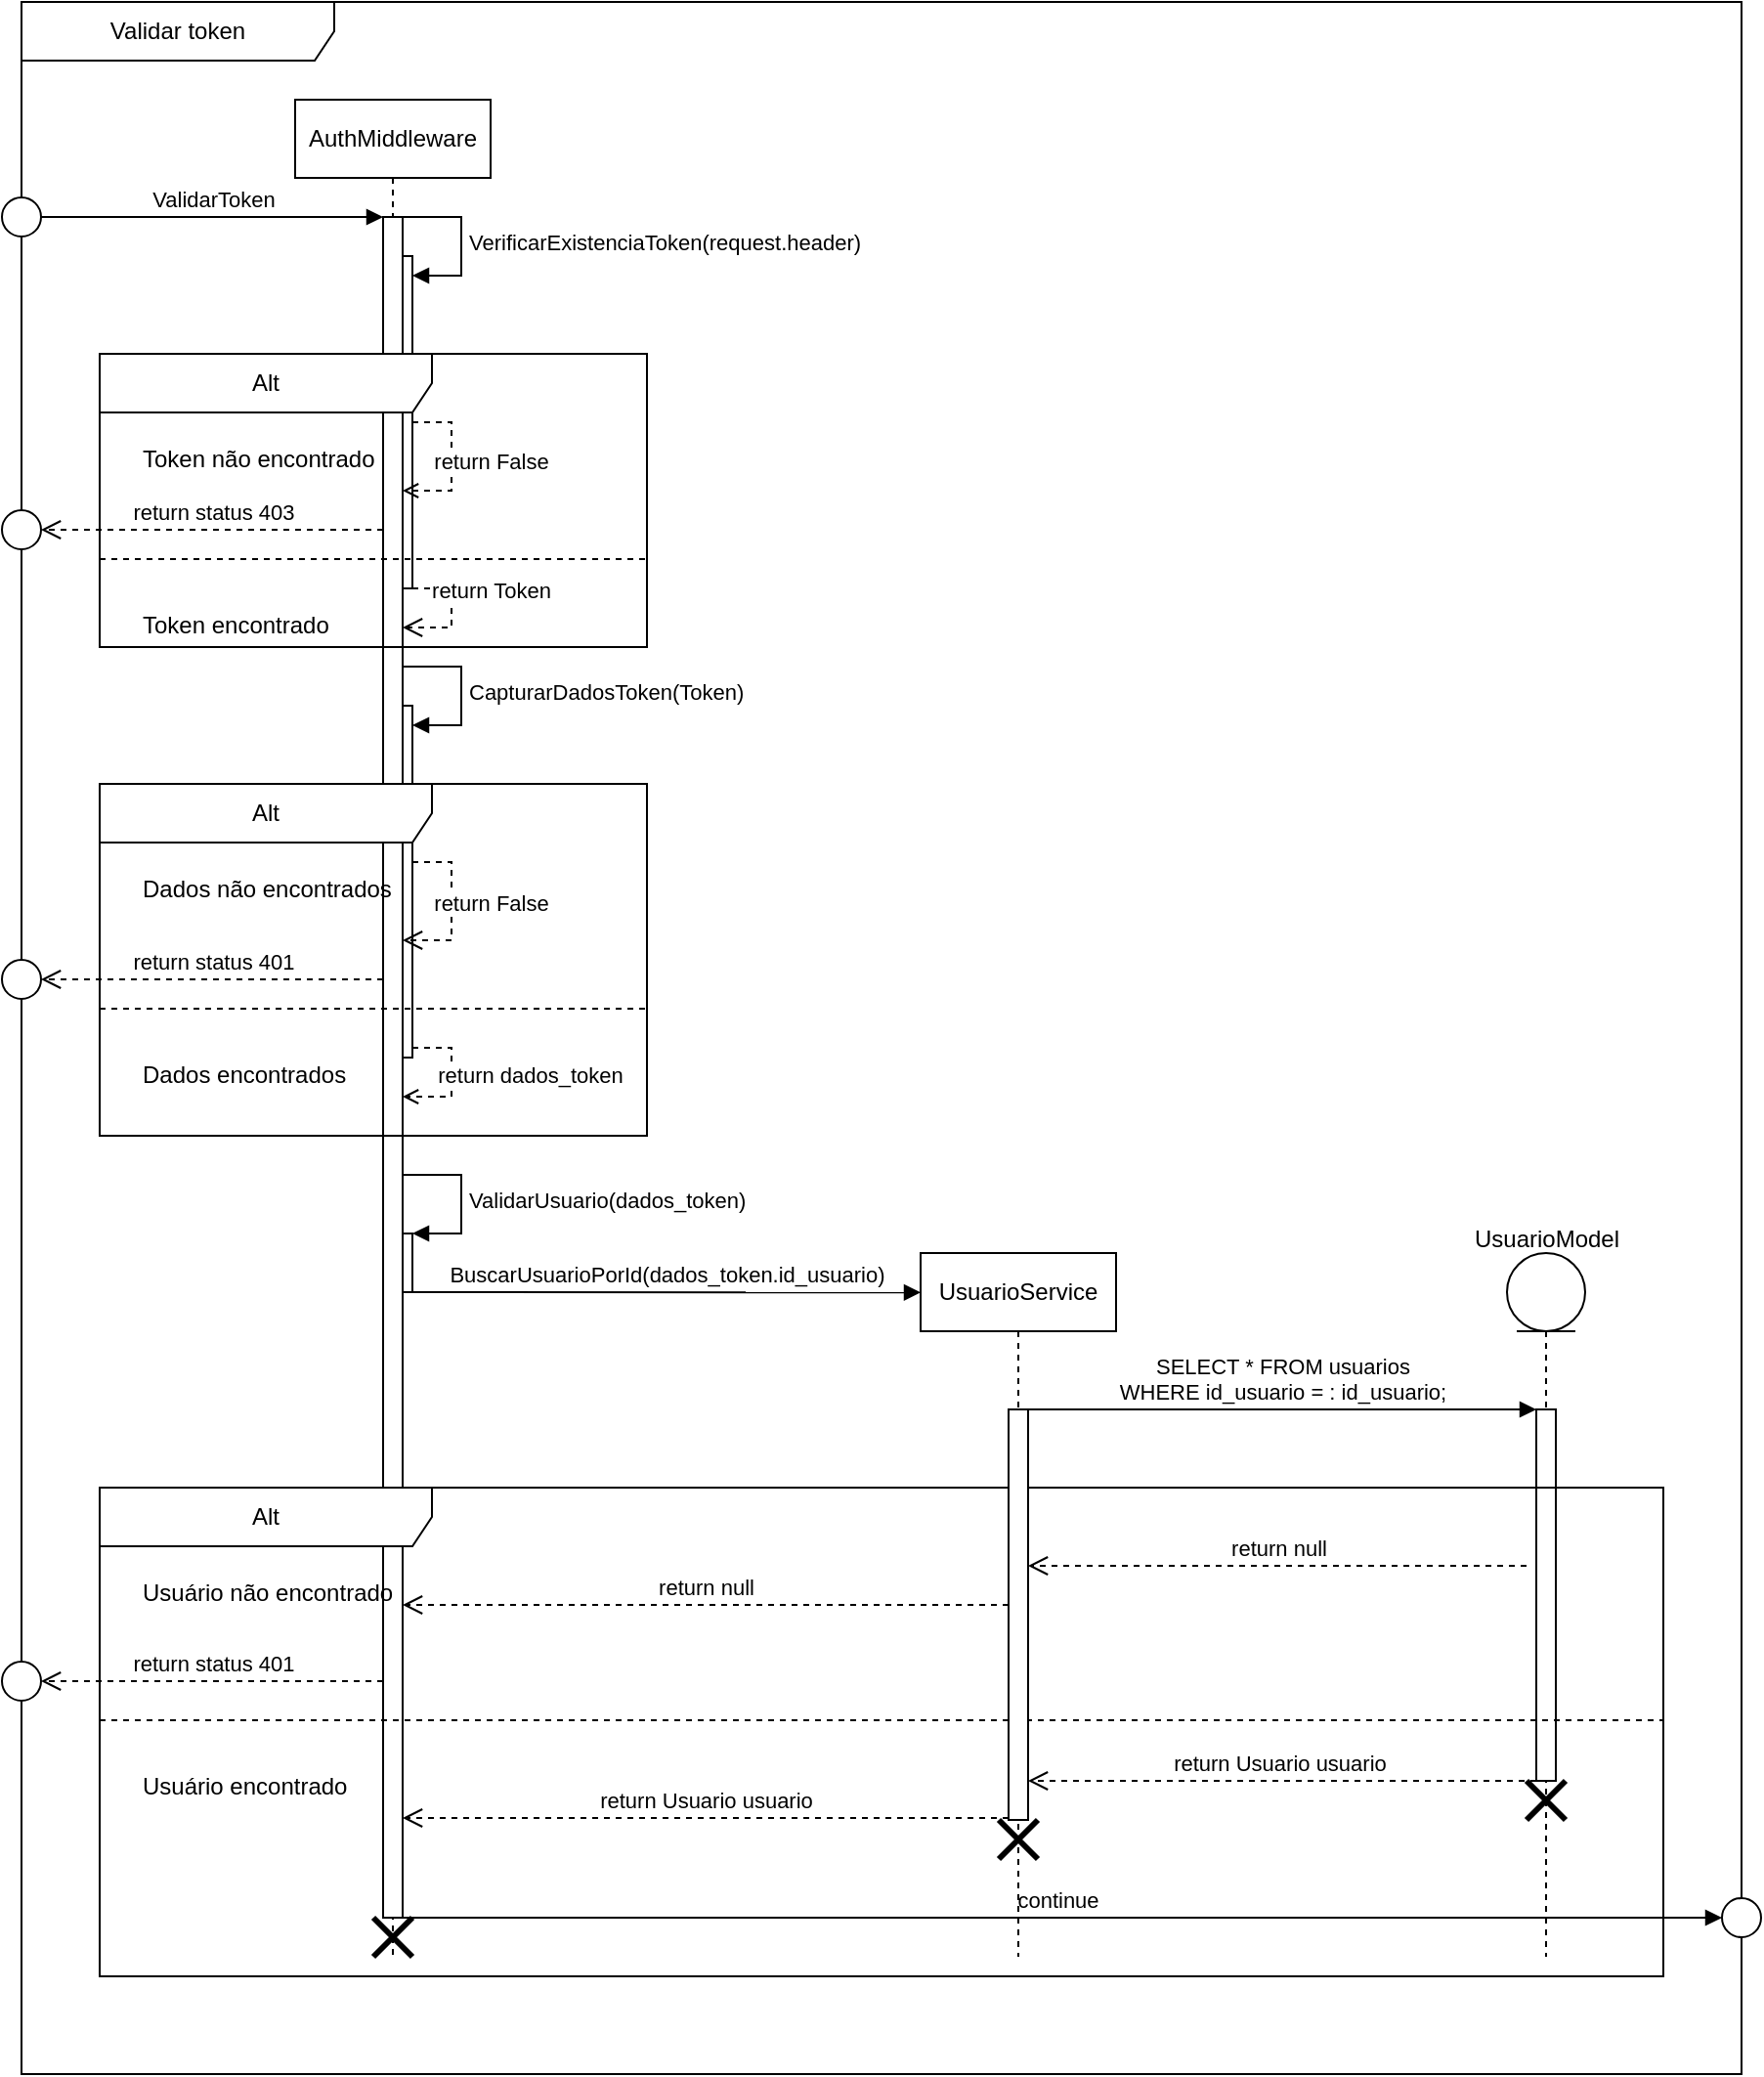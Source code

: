 <mxfile version="26.0.9">
  <diagram name="Page-1" id="2YBvvXClWsGukQMizWep">
    <mxGraphModel dx="2200" dy="1210" grid="1" gridSize="10" guides="1" tooltips="1" connect="1" arrows="0" fold="1" page="1" pageScale="1" pageWidth="850" pageHeight="1100" math="0" shadow="0">
      <root>
        <mxCell id="0" />
        <mxCell id="1" parent="0" />
        <mxCell id="R4k9TBgRJw4UW4_P1H2B-2" value="Validar token" style="shape=umlFrame;whiteSpace=wrap;html=1;pointerEvents=0;recursiveResize=0;container=1;collapsible=0;width=160;" vertex="1" parent="1">
          <mxGeometry x="40" y="40" width="880" height="1060" as="geometry" />
        </mxCell>
        <mxCell id="R4k9TBgRJw4UW4_P1H2B-3" value="AuthMiddleware" style="shape=umlLifeline;perimeter=lifelinePerimeter;whiteSpace=wrap;html=1;container=1;dropTarget=0;collapsible=0;recursiveResize=0;outlineConnect=0;portConstraint=eastwest;newEdgeStyle={&quot;curved&quot;:0,&quot;rounded&quot;:0};" vertex="1" parent="R4k9TBgRJw4UW4_P1H2B-2">
          <mxGeometry x="140" y="50" width="100" height="950" as="geometry" />
        </mxCell>
        <mxCell id="R4k9TBgRJw4UW4_P1H2B-31" value="" style="html=1;points=[[0,0,0,0,5],[0,1,0,0,-5],[1,0,0,0,5],[1,1,0,0,-5]];perimeter=orthogonalPerimeter;outlineConnect=0;targetShapes=umlLifeline;portConstraint=eastwest;newEdgeStyle={&quot;curved&quot;:0,&quot;rounded&quot;:0};" vertex="1" parent="R4k9TBgRJw4UW4_P1H2B-3">
          <mxGeometry x="50" y="580" width="10" height="30" as="geometry" />
        </mxCell>
        <mxCell id="R4k9TBgRJw4UW4_P1H2B-29" style="edgeStyle=orthogonalEdgeStyle;rounded=0;orthogonalLoop=1;jettySize=auto;html=1;curved=0;exitX=1;exitY=1;exitDx=0;exitDy=-5;exitPerimeter=0;endArrow=open;endFill=0;dashed=1;" edge="1" parent="R4k9TBgRJw4UW4_P1H2B-3" source="R4k9TBgRJw4UW4_P1H2B-21" target="R4k9TBgRJw4UW4_P1H2B-9">
          <mxGeometry relative="1" as="geometry">
            <Array as="points">
              <mxPoint x="80" y="485" />
              <mxPoint x="80" y="510" />
            </Array>
          </mxGeometry>
        </mxCell>
        <mxCell id="R4k9TBgRJw4UW4_P1H2B-30" value="return dados_token" style="edgeLabel;html=1;align=center;verticalAlign=middle;resizable=0;points=[];" vertex="1" connectable="0" parent="R4k9TBgRJw4UW4_P1H2B-29">
          <mxGeometry x="-0.037" y="-1" relative="1" as="geometry">
            <mxPoint x="41" as="offset" />
          </mxGeometry>
        </mxCell>
        <mxCell id="R4k9TBgRJw4UW4_P1H2B-21" value="" style="html=1;points=[[0,0,0,0,5],[0,1,0,0,-5],[1,0,0,0,5],[1,1,0,0,-5]];perimeter=orthogonalPerimeter;outlineConnect=0;targetShapes=umlLifeline;portConstraint=eastwest;newEdgeStyle={&quot;curved&quot;:0,&quot;rounded&quot;:0};" vertex="1" parent="R4k9TBgRJw4UW4_P1H2B-3">
          <mxGeometry x="50" y="310" width="10" height="180" as="geometry" />
        </mxCell>
        <mxCell id="R4k9TBgRJw4UW4_P1H2B-10" value="" style="html=1;points=[[0,0,0,0,5],[0,1,0,0,-5],[1,0,0,0,5],[1,1,0,0,-5]];perimeter=orthogonalPerimeter;outlineConnect=0;targetShapes=umlLifeline;portConstraint=eastwest;newEdgeStyle={&quot;curved&quot;:0,&quot;rounded&quot;:0};" vertex="1" parent="R4k9TBgRJw4UW4_P1H2B-3">
          <mxGeometry x="50" y="80" width="10" height="170" as="geometry" />
        </mxCell>
        <mxCell id="R4k9TBgRJw4UW4_P1H2B-9" value="" style="html=1;points=[[0,0,0,0,5],[0,1,0,0,-5],[1,0,0,0,5],[1,1,0,0,-5]];perimeter=orthogonalPerimeter;outlineConnect=0;targetShapes=umlLifeline;portConstraint=eastwest;newEdgeStyle={&quot;curved&quot;:0,&quot;rounded&quot;:0};" vertex="1" parent="R4k9TBgRJw4UW4_P1H2B-3">
          <mxGeometry x="45" y="60" width="10" height="870" as="geometry" />
        </mxCell>
        <mxCell id="R4k9TBgRJw4UW4_P1H2B-15" style="edgeStyle=orthogonalEdgeStyle;rounded=0;orthogonalLoop=1;jettySize=auto;html=1;curved=0;dashed=1;endArrow=open;endFill=0;" edge="1" parent="R4k9TBgRJw4UW4_P1H2B-3" source="R4k9TBgRJw4UW4_P1H2B-10" target="R4k9TBgRJw4UW4_P1H2B-9">
          <mxGeometry relative="1" as="geometry">
            <Array as="points">
              <mxPoint x="80" y="165" />
              <mxPoint x="80" y="200" />
            </Array>
          </mxGeometry>
        </mxCell>
        <mxCell id="R4k9TBgRJw4UW4_P1H2B-16" value="return False" style="edgeLabel;html=1;align=center;verticalAlign=middle;resizable=0;points=[];" vertex="1" connectable="0" parent="R4k9TBgRJw4UW4_P1H2B-15">
          <mxGeometry x="0.4" relative="1" as="geometry">
            <mxPoint x="21" y="-15" as="offset" />
          </mxGeometry>
        </mxCell>
        <mxCell id="R4k9TBgRJw4UW4_P1H2B-11" value="VerificarExistenciaToken(request.header)" style="html=1;align=left;spacingLeft=2;endArrow=block;rounded=0;edgeStyle=orthogonalEdgeStyle;curved=0;rounded=0;" edge="1" target="R4k9TBgRJw4UW4_P1H2B-10" parent="R4k9TBgRJw4UW4_P1H2B-3">
          <mxGeometry relative="1" as="geometry">
            <mxPoint x="55" y="60" as="sourcePoint" />
            <Array as="points">
              <mxPoint x="85" y="90" />
            </Array>
          </mxGeometry>
        </mxCell>
        <mxCell id="R4k9TBgRJw4UW4_P1H2B-20" value="return Token" style="html=1;verticalAlign=bottom;endArrow=open;dashed=1;endSize=8;rounded=0;edgeStyle=orthogonalEdgeStyle;" edge="1" parent="R4k9TBgRJw4UW4_P1H2B-3" source="R4k9TBgRJw4UW4_P1H2B-10" target="R4k9TBgRJw4UW4_P1H2B-9">
          <mxGeometry x="-0.077" y="20" relative="1" as="geometry">
            <mxPoint x="150" y="260" as="sourcePoint" />
            <mxPoint x="70" y="260" as="targetPoint" />
            <Array as="points">
              <mxPoint x="80" y="250" />
              <mxPoint x="80" y="270" />
            </Array>
            <mxPoint as="offset" />
          </mxGeometry>
        </mxCell>
        <mxCell id="R4k9TBgRJw4UW4_P1H2B-22" value="CapturarDadosToken(Token)" style="html=1;align=left;spacingLeft=2;endArrow=block;rounded=0;edgeStyle=orthogonalEdgeStyle;curved=0;rounded=0;" edge="1" target="R4k9TBgRJw4UW4_P1H2B-21" parent="R4k9TBgRJw4UW4_P1H2B-3">
          <mxGeometry relative="1" as="geometry">
            <mxPoint x="55" y="290" as="sourcePoint" />
            <Array as="points">
              <mxPoint x="85" y="320" />
            </Array>
          </mxGeometry>
        </mxCell>
        <mxCell id="R4k9TBgRJw4UW4_P1H2B-27" value="return False" style="html=1;verticalAlign=bottom;endArrow=open;dashed=1;endSize=8;rounded=0;edgeStyle=orthogonalEdgeStyle;" edge="1" parent="R4k9TBgRJw4UW4_P1H2B-3" source="R4k9TBgRJw4UW4_P1H2B-21" target="R4k9TBgRJw4UW4_P1H2B-9">
          <mxGeometry x="0.176" y="20" relative="1" as="geometry">
            <mxPoint x="160" y="440" as="sourcePoint" />
            <mxPoint x="60" y="430" as="targetPoint" />
            <Array as="points">
              <mxPoint x="80" y="390" />
              <mxPoint x="80" y="430" />
            </Array>
            <mxPoint as="offset" />
          </mxGeometry>
        </mxCell>
        <mxCell id="R4k9TBgRJw4UW4_P1H2B-32" value="ValidarUsuario(dados_token)" style="html=1;align=left;spacingLeft=2;endArrow=block;rounded=0;edgeStyle=orthogonalEdgeStyle;curved=0;rounded=0;" edge="1" target="R4k9TBgRJw4UW4_P1H2B-31" parent="R4k9TBgRJw4UW4_P1H2B-3">
          <mxGeometry relative="1" as="geometry">
            <mxPoint x="55" y="550" as="sourcePoint" />
            <Array as="points">
              <mxPoint x="85" y="580" />
            </Array>
          </mxGeometry>
        </mxCell>
        <mxCell id="R4k9TBgRJw4UW4_P1H2B-64" value="" style="shape=umlDestroy;whiteSpace=wrap;html=1;strokeWidth=3;targetShapes=umlLifeline;" vertex="1" parent="R4k9TBgRJw4UW4_P1H2B-3">
          <mxGeometry x="40" y="930" width="20" height="20" as="geometry" />
        </mxCell>
        <mxCell id="R4k9TBgRJw4UW4_P1H2B-12" value="Alt" style="shape=umlFrame;whiteSpace=wrap;html=1;pointerEvents=0;recursiveResize=0;container=1;collapsible=0;width=170;" vertex="1" parent="R4k9TBgRJw4UW4_P1H2B-2">
          <mxGeometry x="40" y="180" width="280" height="150" as="geometry" />
        </mxCell>
        <mxCell id="R4k9TBgRJw4UW4_P1H2B-13" value="Token não encontrado" style="text;html=1;" vertex="1" parent="R4k9TBgRJw4UW4_P1H2B-12">
          <mxGeometry width="100" height="20" relative="1" as="geometry">
            <mxPoint x="20" y="40" as="offset" />
          </mxGeometry>
        </mxCell>
        <mxCell id="R4k9TBgRJw4UW4_P1H2B-14" value="Token encontrado" style="line;strokeWidth=1;dashed=1;labelPosition=center;verticalLabelPosition=bottom;align=left;verticalAlign=top;spacingLeft=20;spacingTop=15;html=1;whiteSpace=wrap;" vertex="1" parent="R4k9TBgRJw4UW4_P1H2B-12">
          <mxGeometry y="100" width="280" height="10" as="geometry" />
        </mxCell>
        <mxCell id="R4k9TBgRJw4UW4_P1H2B-24" value="Alt" style="shape=umlFrame;whiteSpace=wrap;html=1;pointerEvents=0;recursiveResize=0;container=1;collapsible=0;width=170;" vertex="1" parent="R4k9TBgRJw4UW4_P1H2B-2">
          <mxGeometry x="40" y="400" width="280" height="180" as="geometry" />
        </mxCell>
        <mxCell id="R4k9TBgRJw4UW4_P1H2B-25" value="Dados não encontrados" style="text;html=1;" vertex="1" parent="R4k9TBgRJw4UW4_P1H2B-24">
          <mxGeometry width="100" height="20" relative="1" as="geometry">
            <mxPoint x="20" y="40" as="offset" />
          </mxGeometry>
        </mxCell>
        <mxCell id="R4k9TBgRJw4UW4_P1H2B-26" value="Dados encontrados" style="line;strokeWidth=1;dashed=1;labelPosition=center;verticalLabelPosition=bottom;align=left;verticalAlign=top;spacingLeft=20;spacingTop=15;html=1;whiteSpace=wrap;" vertex="1" parent="R4k9TBgRJw4UW4_P1H2B-24">
          <mxGeometry y="110" width="280" height="10" as="geometry" />
        </mxCell>
        <mxCell id="R4k9TBgRJw4UW4_P1H2B-35" value="BuscarUsuarioPorId(dados_token.id_usuario)" style="html=1;verticalAlign=bottom;endArrow=block;curved=0;rounded=0;entryX=0;entryY=0.056;entryDx=0;entryDy=0;entryPerimeter=0;" edge="1" parent="R4k9TBgRJw4UW4_P1H2B-2" target="R4k9TBgRJw4UW4_P1H2B-42">
          <mxGeometry width="80" relative="1" as="geometry">
            <mxPoint x="200" y="660" as="sourcePoint" />
            <mxPoint x="450" y="660" as="targetPoint" />
          </mxGeometry>
        </mxCell>
        <mxCell id="R4k9TBgRJw4UW4_P1H2B-44" value="" style="shape=umlLifeline;perimeter=lifelinePerimeter;whiteSpace=wrap;html=1;container=1;dropTarget=0;collapsible=0;recursiveResize=0;outlineConnect=0;portConstraint=eastwest;newEdgeStyle={&quot;curved&quot;:0,&quot;rounded&quot;:0};participant=umlEntity;" vertex="1" parent="R4k9TBgRJw4UW4_P1H2B-2">
          <mxGeometry x="760" y="640" width="40" height="360" as="geometry" />
        </mxCell>
        <mxCell id="R4k9TBgRJw4UW4_P1H2B-46" value="" style="html=1;points=[[0,0,0,0,5],[0,1,0,0,-5],[1,0,0,0,5],[1,1,0,0,-5]];perimeter=orthogonalPerimeter;outlineConnect=0;targetShapes=umlLifeline;portConstraint=eastwest;newEdgeStyle={&quot;curved&quot;:0,&quot;rounded&quot;:0};" vertex="1" parent="R4k9TBgRJw4UW4_P1H2B-44">
          <mxGeometry x="15" y="80" width="10" height="190" as="geometry" />
        </mxCell>
        <mxCell id="R4k9TBgRJw4UW4_P1H2B-47" value="Alt" style="shape=umlFrame;whiteSpace=wrap;html=1;pointerEvents=0;recursiveResize=0;container=1;collapsible=0;width=170;" vertex="1" parent="R4k9TBgRJw4UW4_P1H2B-2">
          <mxGeometry x="40" y="760" width="800" height="250" as="geometry" />
        </mxCell>
        <mxCell id="R4k9TBgRJw4UW4_P1H2B-48" value="Usuário não encontrado" style="text;html=1;" vertex="1" parent="R4k9TBgRJw4UW4_P1H2B-47">
          <mxGeometry width="100" height="20" relative="1" as="geometry">
            <mxPoint x="20" y="40" as="offset" />
          </mxGeometry>
        </mxCell>
        <mxCell id="R4k9TBgRJw4UW4_P1H2B-49" value="Usuário encontrado" style="line;strokeWidth=1;dashed=1;labelPosition=center;verticalLabelPosition=bottom;align=left;verticalAlign=top;spacingLeft=20;spacingTop=15;html=1;whiteSpace=wrap;" vertex="1" parent="R4k9TBgRJw4UW4_P1H2B-47">
          <mxGeometry y="114" width="800" height="10" as="geometry" />
        </mxCell>
        <mxCell id="R4k9TBgRJw4UW4_P1H2B-50" value="return null" style="html=1;verticalAlign=bottom;endArrow=open;dashed=1;endSize=8;curved=0;rounded=0;" edge="1" parent="R4k9TBgRJw4UW4_P1H2B-47" target="R4k9TBgRJw4UW4_P1H2B-43">
          <mxGeometry relative="1" as="geometry">
            <mxPoint x="730" y="40" as="sourcePoint" />
            <mxPoint x="650" y="40" as="targetPoint" />
          </mxGeometry>
        </mxCell>
        <mxCell id="R4k9TBgRJw4UW4_P1H2B-57" value="" style="shape=umlDestroy;whiteSpace=wrap;html=1;strokeWidth=3;targetShapes=umlLifeline;" vertex="1" parent="R4k9TBgRJw4UW4_P1H2B-47">
          <mxGeometry x="730" y="150" width="20" height="20" as="geometry" />
        </mxCell>
        <mxCell id="R4k9TBgRJw4UW4_P1H2B-65" value="continue" style="html=1;verticalAlign=bottom;endArrow=block;curved=0;rounded=0;" edge="1" parent="R4k9TBgRJw4UW4_P1H2B-47" target="R4k9TBgRJw4UW4_P1H2B-72">
          <mxGeometry width="80" relative="1" as="geometry">
            <mxPoint x="150" y="220" as="sourcePoint" />
            <mxPoint x="230" y="220" as="targetPoint" />
          </mxGeometry>
        </mxCell>
        <mxCell id="R4k9TBgRJw4UW4_P1H2B-52" value="return status 401" style="html=1;verticalAlign=bottom;endArrow=open;dashed=1;endSize=8;curved=0;rounded=0;entryX=1;entryY=0.5;entryDx=0;entryDy=0;" edge="1" parent="R4k9TBgRJw4UW4_P1H2B-2" target="R4k9TBgRJw4UW4_P1H2B-71">
          <mxGeometry relative="1" as="geometry">
            <mxPoint x="185" y="859.0" as="sourcePoint" />
            <mxPoint x="3.84" y="857.88" as="targetPoint" />
            <Array as="points" />
          </mxGeometry>
        </mxCell>
        <mxCell id="R4k9TBgRJw4UW4_P1H2B-66" value="" style="ellipse;" vertex="1" parent="R4k9TBgRJw4UW4_P1H2B-2">
          <mxGeometry x="-10" y="260" width="20" height="20" as="geometry" />
        </mxCell>
        <mxCell id="R4k9TBgRJw4UW4_P1H2B-17" value="return status 403" style="html=1;verticalAlign=bottom;endArrow=open;dashed=1;endSize=8;curved=0;rounded=0;entryX=1;entryY=0.5;entryDx=0;entryDy=0;" edge="1" parent="R4k9TBgRJw4UW4_P1H2B-2" source="R4k9TBgRJw4UW4_P1H2B-9" target="R4k9TBgRJw4UW4_P1H2B-66">
          <mxGeometry relative="1" as="geometry">
            <mxPoint x="170" y="270" as="sourcePoint" />
            <mxPoint x="20" y="270" as="targetPoint" />
          </mxGeometry>
        </mxCell>
        <mxCell id="R4k9TBgRJw4UW4_P1H2B-67" value="" style="ellipse;" vertex="1" parent="R4k9TBgRJw4UW4_P1H2B-2">
          <mxGeometry x="-10" y="490" width="20" height="20" as="geometry" />
        </mxCell>
        <mxCell id="R4k9TBgRJw4UW4_P1H2B-28" value="return status 401" style="html=1;verticalAlign=bottom;endArrow=open;dashed=1;endSize=8;curved=0;rounded=0;" edge="1" parent="R4k9TBgRJw4UW4_P1H2B-2" source="R4k9TBgRJw4UW4_P1H2B-9">
          <mxGeometry relative="1" as="geometry">
            <mxPoint x="170" y="500" as="sourcePoint" />
            <mxPoint x="10" y="500" as="targetPoint" />
          </mxGeometry>
        </mxCell>
        <mxCell id="R4k9TBgRJw4UW4_P1H2B-71" value="" style="ellipse;" vertex="1" parent="R4k9TBgRJw4UW4_P1H2B-2">
          <mxGeometry x="-10" y="849" width="20" height="20" as="geometry" />
        </mxCell>
        <mxCell id="R4k9TBgRJw4UW4_P1H2B-72" value="" style="ellipse;" vertex="1" parent="R4k9TBgRJw4UW4_P1H2B-2">
          <mxGeometry x="870" y="970" width="20" height="20" as="geometry" />
        </mxCell>
        <mxCell id="R4k9TBgRJw4UW4_P1H2B-73" value="ValidarToken" style="html=1;verticalAlign=bottom;endArrow=block;curved=0;rounded=0;exitX=1;exitY=0.5;exitDx=0;exitDy=0;" edge="1" parent="R4k9TBgRJw4UW4_P1H2B-2" source="R4k9TBgRJw4UW4_P1H2B-74" target="R4k9TBgRJw4UW4_P1H2B-9">
          <mxGeometry width="80" relative="1" as="geometry">
            <mxPoint x="100" y="110" as="sourcePoint" />
            <mxPoint x="180" y="110" as="targetPoint" />
          </mxGeometry>
        </mxCell>
        <mxCell id="R4k9TBgRJw4UW4_P1H2B-74" value="" style="ellipse;" vertex="1" parent="R4k9TBgRJw4UW4_P1H2B-2">
          <mxGeometry x="-10" y="100" width="20" height="20" as="geometry" />
        </mxCell>
        <mxCell id="R4k9TBgRJw4UW4_P1H2B-42" value="UsuarioService" style="shape=umlLifeline;perimeter=lifelinePerimeter;whiteSpace=wrap;html=1;container=1;dropTarget=0;collapsible=0;recursiveResize=0;outlineConnect=0;portConstraint=eastwest;newEdgeStyle={&quot;curved&quot;:0,&quot;rounded&quot;:0};" vertex="1" parent="1">
          <mxGeometry x="500" y="680" width="100" height="360" as="geometry" />
        </mxCell>
        <mxCell id="R4k9TBgRJw4UW4_P1H2B-43" value="" style="html=1;points=[[0,0,0,0,5],[0,1,0,0,-5],[1,0,0,0,5],[1,1,0,0,-5]];perimeter=orthogonalPerimeter;outlineConnect=0;targetShapes=umlLifeline;portConstraint=eastwest;newEdgeStyle={&quot;curved&quot;:0,&quot;rounded&quot;:0};" vertex="1" parent="R4k9TBgRJw4UW4_P1H2B-42">
          <mxGeometry x="45" y="80" width="10" height="210" as="geometry" />
        </mxCell>
        <mxCell id="R4k9TBgRJw4UW4_P1H2B-63" value="" style="shape=umlDestroy;whiteSpace=wrap;html=1;strokeWidth=3;targetShapes=umlLifeline;" vertex="1" parent="R4k9TBgRJw4UW4_P1H2B-42">
          <mxGeometry x="40" y="290" width="20" height="20" as="geometry" />
        </mxCell>
        <mxCell id="R4k9TBgRJw4UW4_P1H2B-45" value="UsuarioModel" style="text;html=1;align=center;verticalAlign=middle;resizable=0;points=[];autosize=1;strokeColor=none;fillColor=none;" vertex="1" parent="1">
          <mxGeometry x="770" y="658" width="100" height="30" as="geometry" />
        </mxCell>
        <mxCell id="R4k9TBgRJw4UW4_P1H2B-40" value="SELECT * FROM usuarios&lt;div&gt;WHERE id_usuario = : id_usuario;&lt;/div&gt;" style="html=1;verticalAlign=bottom;endArrow=block;curved=0;rounded=0;" edge="1" target="R4k9TBgRJw4UW4_P1H2B-46" parent="1" source="R4k9TBgRJw4UW4_P1H2B-43">
          <mxGeometry relative="1" as="geometry">
            <mxPoint x="560" y="760" as="sourcePoint" />
            <mxPoint x="815" y="745" as="targetPoint" />
            <Array as="points">
              <mxPoint x="690" y="760" />
            </Array>
          </mxGeometry>
        </mxCell>
        <mxCell id="R4k9TBgRJw4UW4_P1H2B-51" value="return null" style="html=1;verticalAlign=bottom;endArrow=open;dashed=1;endSize=8;curved=0;rounded=0;" edge="1" parent="1" source="R4k9TBgRJw4UW4_P1H2B-43" target="R4k9TBgRJw4UW4_P1H2B-9">
          <mxGeometry relative="1" as="geometry">
            <mxPoint x="540" y="860" as="sourcePoint" />
            <mxPoint x="240" y="860" as="targetPoint" />
            <Array as="points">
              <mxPoint x="390" y="860" />
            </Array>
          </mxGeometry>
        </mxCell>
        <mxCell id="R4k9TBgRJw4UW4_P1H2B-54" value="return Usuario usuario&amp;nbsp;" style="html=1;verticalAlign=bottom;endArrow=open;dashed=1;endSize=8;curved=0;rounded=0;" edge="1" parent="1">
          <mxGeometry relative="1" as="geometry">
            <mxPoint x="815" y="950" as="sourcePoint" />
            <mxPoint x="555" y="950" as="targetPoint" />
          </mxGeometry>
        </mxCell>
        <mxCell id="R4k9TBgRJw4UW4_P1H2B-55" value="return Usuario usuario" style="html=1;verticalAlign=bottom;endArrow=open;dashed=1;endSize=8;curved=0;rounded=0;" edge="1" parent="1" target="R4k9TBgRJw4UW4_P1H2B-9">
          <mxGeometry x="0.001" relative="1" as="geometry">
            <mxPoint x="545" y="969" as="sourcePoint" />
            <mxPoint x="310" y="969" as="targetPoint" />
            <mxPoint as="offset" />
          </mxGeometry>
        </mxCell>
      </root>
    </mxGraphModel>
  </diagram>
</mxfile>
